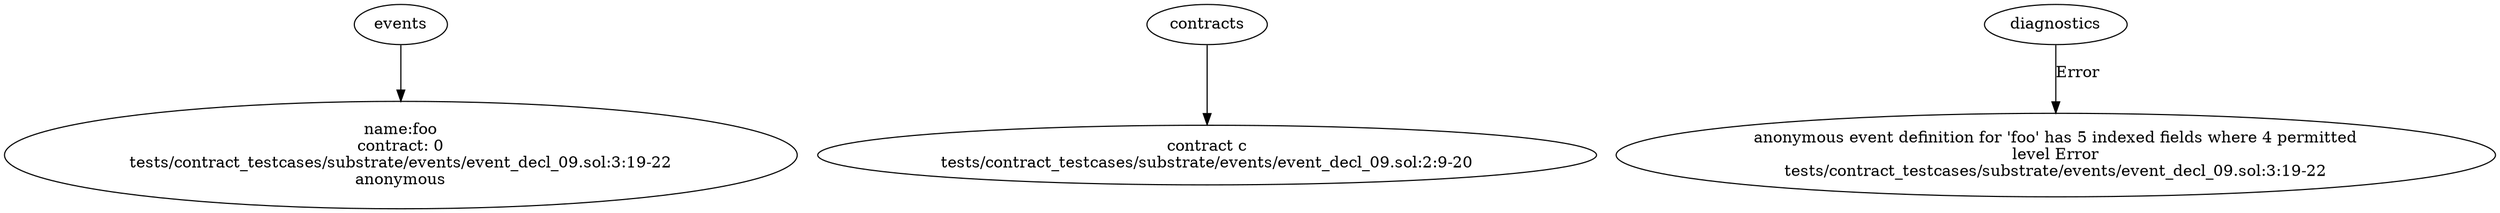 strict digraph "tests/contract_testcases/substrate/events/event_decl_09.sol" {
	foo [label="name:foo\ncontract: 0\ntests/contract_testcases/substrate/events/event_decl_09.sol:3:19-22\nanonymous"]
	contract [label="contract c\ntests/contract_testcases/substrate/events/event_decl_09.sol:2:9-20"]
	diagnostic [label="anonymous event definition for 'foo' has 5 indexed fields where 4 permitted\nlevel Error\ntests/contract_testcases/substrate/events/event_decl_09.sol:3:19-22"]
	events -> foo
	contracts -> contract
	diagnostics -> diagnostic [label="Error"]
}
